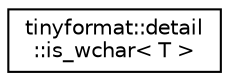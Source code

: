 digraph "Graphical Class Hierarchy"
{
  edge [fontname="Helvetica",fontsize="10",labelfontname="Helvetica",labelfontsize="10"];
  node [fontname="Helvetica",fontsize="10",shape=record];
  rankdir="LR";
  Node0 [label="tinyformat::detail\l::is_wchar\< T \>",height=0.2,width=0.4,color="black", fillcolor="white", style="filled",URL="$d9/d01/structtinyformat_1_1detail_1_1is__wchar.html"];
}
